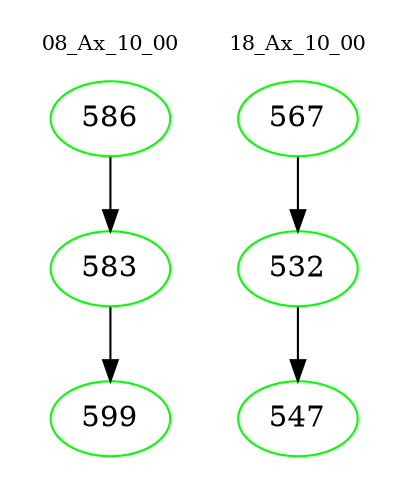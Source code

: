 digraph{
subgraph cluster_0 {
color = white
label = "08_Ax_10_00";
fontsize=10;
T0_586 [label="586", color="green"]
T0_586 -> T0_583 [color="black"]
T0_583 [label="583", color="green"]
T0_583 -> T0_599 [color="black"]
T0_599 [label="599", color="green"]
}
subgraph cluster_1 {
color = white
label = "18_Ax_10_00";
fontsize=10;
T1_567 [label="567", color="green"]
T1_567 -> T1_532 [color="black"]
T1_532 [label="532", color="green"]
T1_532 -> T1_547 [color="black"]
T1_547 [label="547", color="green"]
}
}

